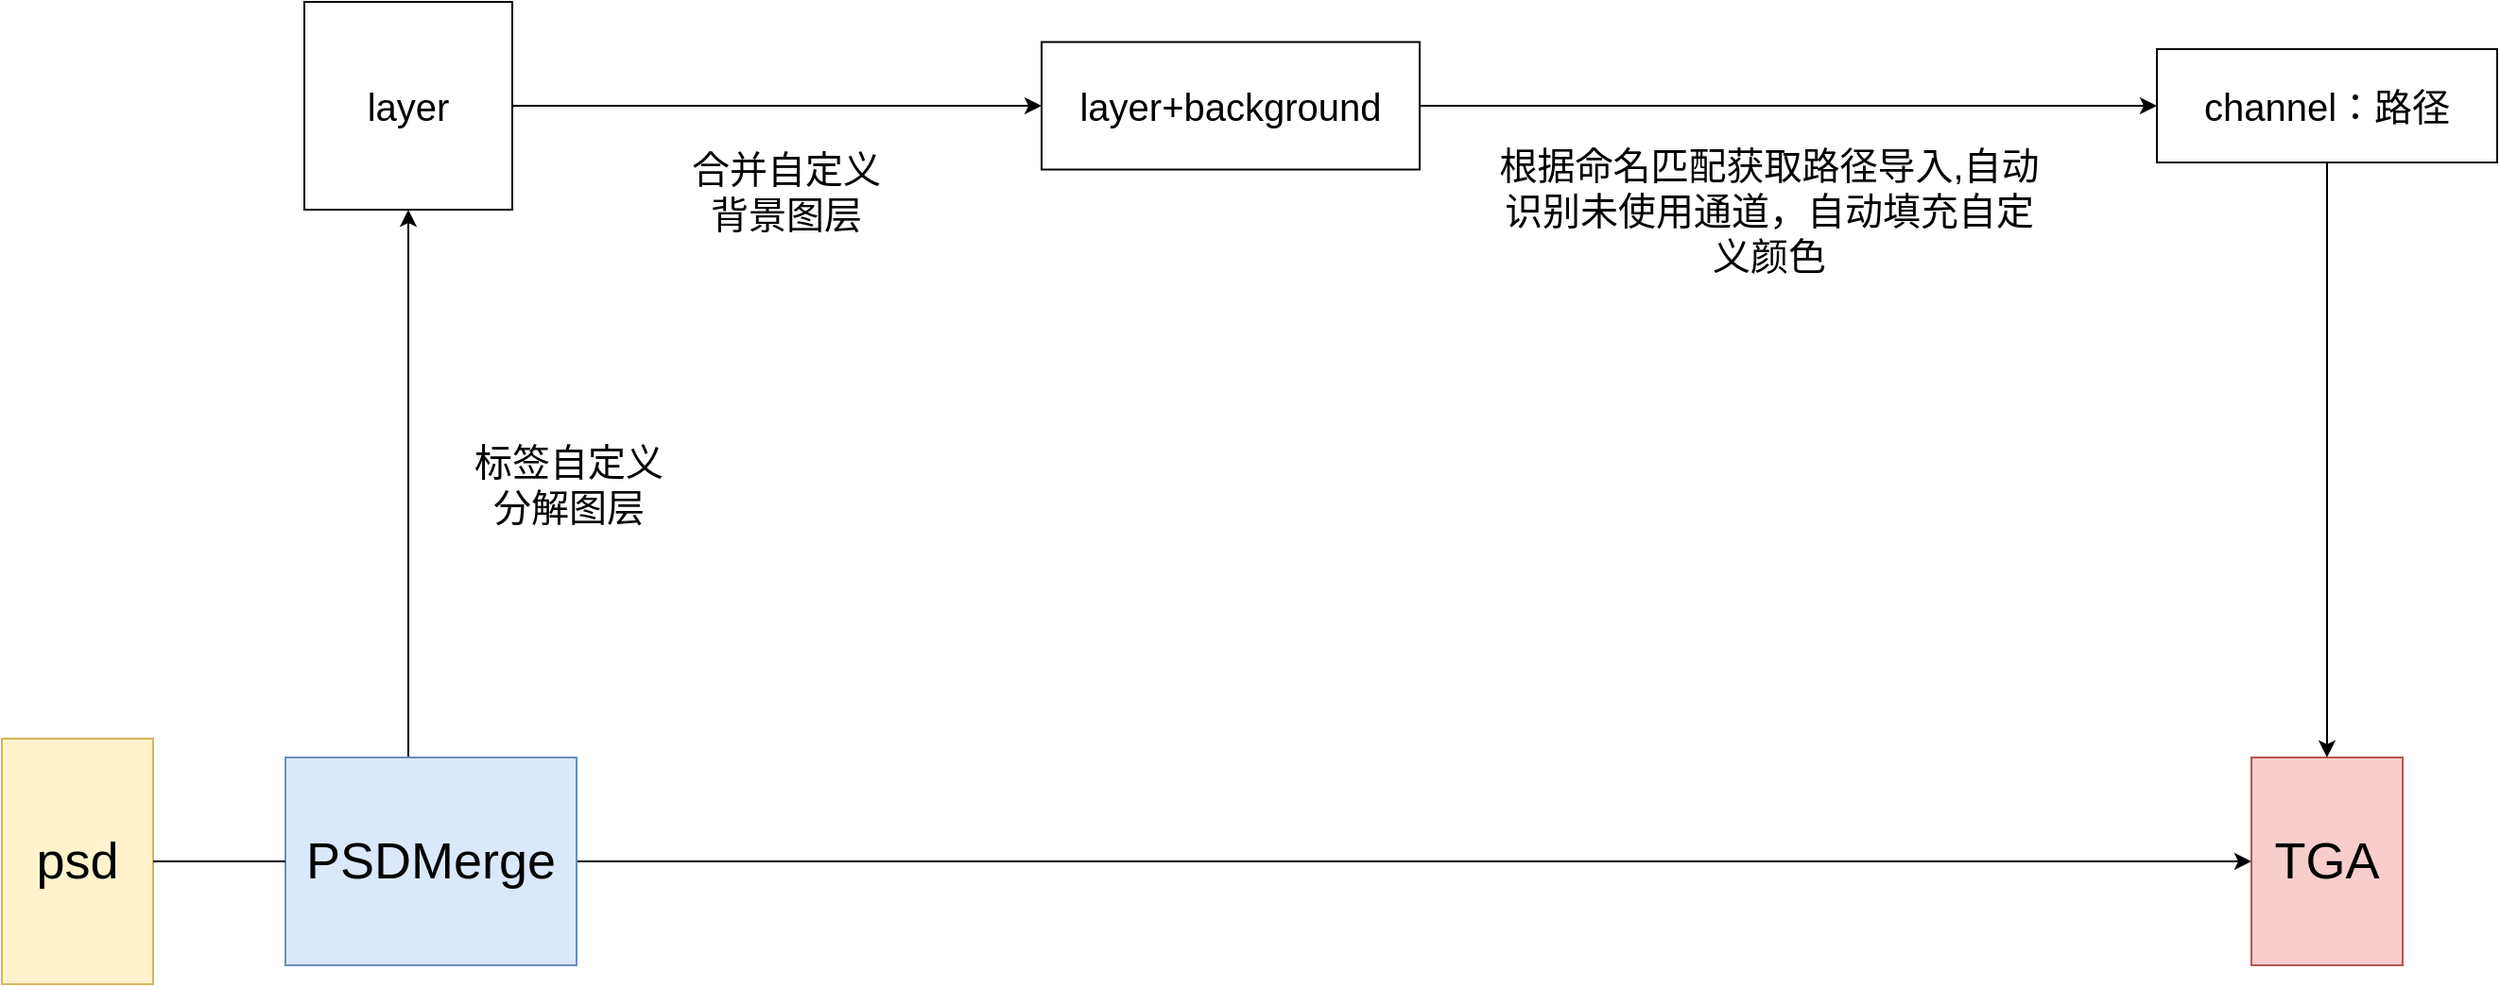 <mxfile version="15.0.3" type="github">
  <diagram id="93_Bs8N4YodfvVKXteZS" name="Page-1">
    <mxGraphModel dx="2062" dy="2301" grid="1" gridSize="10" guides="1" tooltips="1" connect="1" arrows="1" fold="1" page="1" pageScale="1" pageWidth="827" pageHeight="1169" math="0" shadow="0">
      <root>
        <mxCell id="0" />
        <mxCell id="1" parent="0" />
        <mxCell id="5oufXFCGCwDxm2F9Dz2W-2" style="edgeStyle=orthogonalEdgeStyle;rounded=0;orthogonalLoop=1;jettySize=auto;html=1;fontSize=27;entryX=0;entryY=0.5;entryDx=0;entryDy=0;startArrow=none;" parent="1" source="hCK951nmDmDhMP2uMdvc-3" target="hCK951nmDmDhMP2uMdvc-1" edge="1">
          <mxGeometry relative="1" as="geometry">
            <mxPoint x="230" y="415" as="targetPoint" />
          </mxGeometry>
        </mxCell>
        <mxCell id="hCK951nmDmDhMP2uMdvc-7" style="edgeStyle=orthogonalEdgeStyle;rounded=0;orthogonalLoop=1;jettySize=auto;html=1;fontSize=20;" parent="1" source="5oufXFCGCwDxm2F9Dz2W-1" target="hCK951nmDmDhMP2uMdvc-6" edge="1">
          <mxGeometry relative="1" as="geometry" />
        </mxCell>
        <mxCell id="5oufXFCGCwDxm2F9Dz2W-1" value="psd" style="rounded=0;whiteSpace=wrap;html=1;fontSize=27;fillColor=#fff2cc;strokeColor=#d6b656;" parent="1" vertex="1">
          <mxGeometry x="10" y="340" width="80" height="130" as="geometry" />
        </mxCell>
        <mxCell id="hCK951nmDmDhMP2uMdvc-1" value="TGA" style="rounded=0;whiteSpace=wrap;html=1;fontSize=27;fillColor=#f8cecc;strokeColor=#b85450;" parent="1" vertex="1">
          <mxGeometry x="1200" y="350" width="80" height="110" as="geometry" />
        </mxCell>
        <mxCell id="hCK951nmDmDhMP2uMdvc-3" value="PSDMerge&lt;br&gt;" style="rounded=0;whiteSpace=wrap;html=1;fontSize=27;fillColor=#dae8fc;strokeColor=#6c8ebf;" parent="1" vertex="1">
          <mxGeometry x="160" y="350" width="154" height="110" as="geometry" />
        </mxCell>
        <mxCell id="hCK951nmDmDhMP2uMdvc-4" value="" style="edgeStyle=orthogonalEdgeStyle;rounded=0;orthogonalLoop=1;jettySize=auto;html=1;fontSize=27;entryX=0;entryY=0.5;entryDx=0;entryDy=0;endArrow=none;" parent="1" source="5oufXFCGCwDxm2F9Dz2W-1" target="hCK951nmDmDhMP2uMdvc-3" edge="1">
          <mxGeometry relative="1" as="geometry">
            <mxPoint x="690" y="415" as="targetPoint" />
            <mxPoint x="100" y="415" as="sourcePoint" />
          </mxGeometry>
        </mxCell>
        <mxCell id="hCK951nmDmDhMP2uMdvc-16" style="edgeStyle=orthogonalEdgeStyle;rounded=0;orthogonalLoop=1;jettySize=auto;html=1;exitX=1;exitY=0.5;exitDx=0;exitDy=0;fontSize=20;" parent="1" source="hCK951nmDmDhMP2uMdvc-6" target="hCK951nmDmDhMP2uMdvc-24" edge="1">
          <mxGeometry relative="1" as="geometry">
            <mxPoint x="520.0" y="45.034" as="targetPoint" />
          </mxGeometry>
        </mxCell>
        <mxCell id="hCK951nmDmDhMP2uMdvc-6" value="layer&lt;br style=&quot;font-size: 20px&quot;&gt;" style="whiteSpace=wrap;html=1;aspect=fixed;fontSize=20;" parent="1" vertex="1">
          <mxGeometry x="170" y="-50" width="110" height="110" as="geometry" />
        </mxCell>
        <mxCell id="hCK951nmDmDhMP2uMdvc-13" value="合并自定义背景图层" style="text;html=1;strokeColor=none;fillColor=none;align=center;verticalAlign=middle;whiteSpace=wrap;rounded=0;fontSize=20;" parent="1" vertex="1">
          <mxGeometry x="370" width="110" height="100" as="geometry" />
        </mxCell>
        <mxCell id="hCK951nmDmDhMP2uMdvc-28" style="edgeStyle=orthogonalEdgeStyle;rounded=0;orthogonalLoop=1;jettySize=auto;html=1;fontSize=20;" parent="1" source="hCK951nmDmDhMP2uMdvc-21" target="hCK951nmDmDhMP2uMdvc-1" edge="1">
          <mxGeometry relative="1" as="geometry" />
        </mxCell>
        <mxCell id="hCK951nmDmDhMP2uMdvc-21" value="channel：路径" style="rounded=0;whiteSpace=wrap;html=1;fontSize=20;" parent="1" vertex="1">
          <mxGeometry x="1150" y="-25" width="180" height="60" as="geometry" />
        </mxCell>
        <mxCell id="hCK951nmDmDhMP2uMdvc-25" style="edgeStyle=orthogonalEdgeStyle;rounded=0;orthogonalLoop=1;jettySize=auto;html=1;fontSize=20;" parent="1" source="hCK951nmDmDhMP2uMdvc-24" target="hCK951nmDmDhMP2uMdvc-21" edge="1">
          <mxGeometry relative="1" as="geometry" />
        </mxCell>
        <mxCell id="hCK951nmDmDhMP2uMdvc-24" value="layer+background&lt;br&gt;" style="rounded=0;whiteSpace=wrap;html=1;fontSize=20;" parent="1" vertex="1">
          <mxGeometry x="560" y="-28.75" width="200" height="67.5" as="geometry" />
        </mxCell>
        <mxCell id="hCK951nmDmDhMP2uMdvc-26" value="根据命名匹配获取路径导入,自动识别未使用通道，自动填充自定义颜色" style="text;html=1;strokeColor=none;fillColor=none;align=center;verticalAlign=middle;whiteSpace=wrap;rounded=0;fontSize=20;" parent="1" vertex="1">
          <mxGeometry x="800" y="50" width="290" height="20" as="geometry" />
        </mxCell>
        <mxCell id="hCK951nmDmDhMP2uMdvc-30" value="标签自定义分解图层" style="text;html=1;strokeColor=none;fillColor=none;align=center;verticalAlign=middle;whiteSpace=wrap;rounded=0;fontSize=20;" parent="1" vertex="1">
          <mxGeometry x="250" y="190" width="120" height="30" as="geometry" />
        </mxCell>
      </root>
    </mxGraphModel>
  </diagram>
</mxfile>
